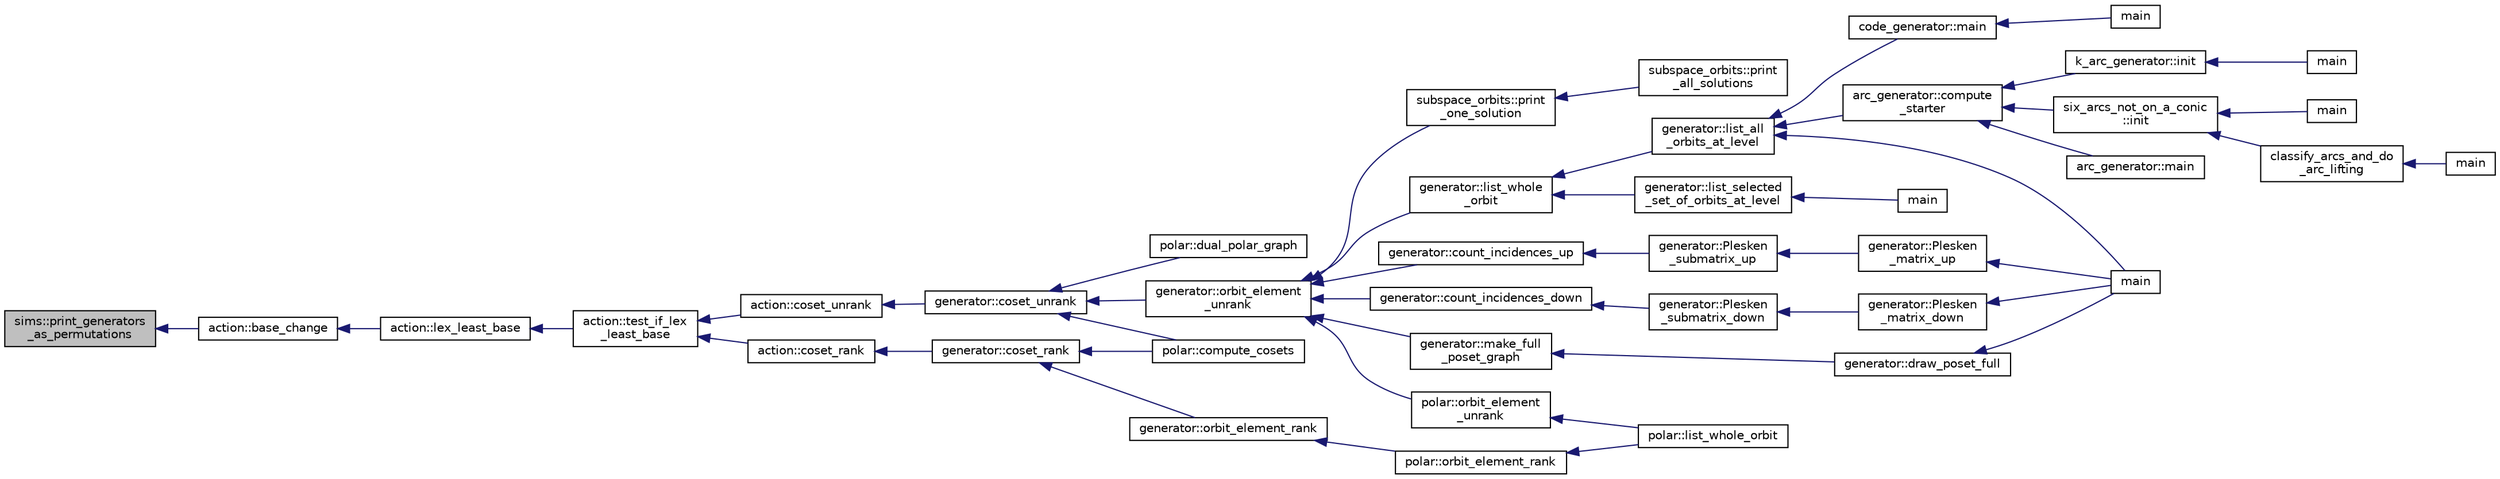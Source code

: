 digraph "sims::print_generators_as_permutations"
{
  edge [fontname="Helvetica",fontsize="10",labelfontname="Helvetica",labelfontsize="10"];
  node [fontname="Helvetica",fontsize="10",shape=record];
  rankdir="LR";
  Node9087 [label="sims::print_generators\l_as_permutations",height=0.2,width=0.4,color="black", fillcolor="grey75", style="filled", fontcolor="black"];
  Node9087 -> Node9088 [dir="back",color="midnightblue",fontsize="10",style="solid",fontname="Helvetica"];
  Node9088 [label="action::base_change",height=0.2,width=0.4,color="black", fillcolor="white", style="filled",URL="$d2/d86/classaction.html#a1cab1a81da804692affaf9b7060c90f6"];
  Node9088 -> Node9089 [dir="back",color="midnightblue",fontsize="10",style="solid",fontname="Helvetica"];
  Node9089 [label="action::lex_least_base",height=0.2,width=0.4,color="black", fillcolor="white", style="filled",URL="$d2/d86/classaction.html#a9a2ef76acebb468140a74f3a6af8eb88"];
  Node9089 -> Node9090 [dir="back",color="midnightblue",fontsize="10",style="solid",fontname="Helvetica"];
  Node9090 [label="action::test_if_lex\l_least_base",height=0.2,width=0.4,color="black", fillcolor="white", style="filled",URL="$d2/d86/classaction.html#afb63a2be19013fcf35337553d7c08eda"];
  Node9090 -> Node9091 [dir="back",color="midnightblue",fontsize="10",style="solid",fontname="Helvetica"];
  Node9091 [label="action::coset_unrank",height=0.2,width=0.4,color="black", fillcolor="white", style="filled",URL="$d2/d86/classaction.html#aeabf488f671d4e77a8a892eb58d82b34"];
  Node9091 -> Node9092 [dir="back",color="midnightblue",fontsize="10",style="solid",fontname="Helvetica"];
  Node9092 [label="generator::coset_unrank",height=0.2,width=0.4,color="black", fillcolor="white", style="filled",URL="$d7/d73/classgenerator.html#a489f02ee804f130f666029a46020aaf6"];
  Node9092 -> Node9093 [dir="back",color="midnightblue",fontsize="10",style="solid",fontname="Helvetica"];
  Node9093 [label="polar::compute_cosets",height=0.2,width=0.4,color="black", fillcolor="white", style="filled",URL="$da/d1c/classpolar.html#a1fae83636607982bad299fd84380fc40"];
  Node9092 -> Node9094 [dir="back",color="midnightblue",fontsize="10",style="solid",fontname="Helvetica"];
  Node9094 [label="polar::dual_polar_graph",height=0.2,width=0.4,color="black", fillcolor="white", style="filled",URL="$da/d1c/classpolar.html#a6e5e2b0d9d3447cac72cb82ce3d2e9e5"];
  Node9092 -> Node9095 [dir="back",color="midnightblue",fontsize="10",style="solid",fontname="Helvetica"];
  Node9095 [label="generator::orbit_element\l_unrank",height=0.2,width=0.4,color="black", fillcolor="white", style="filled",URL="$d7/d73/classgenerator.html#a26a8d0b1964170e19dcbd37fa0a4957f"];
  Node9095 -> Node9096 [dir="back",color="midnightblue",fontsize="10",style="solid",fontname="Helvetica"];
  Node9096 [label="polar::orbit_element\l_unrank",height=0.2,width=0.4,color="black", fillcolor="white", style="filled",URL="$da/d1c/classpolar.html#abcc67b841c60f84478e531f9facf0b82"];
  Node9096 -> Node9097 [dir="back",color="midnightblue",fontsize="10",style="solid",fontname="Helvetica"];
  Node9097 [label="polar::list_whole_orbit",height=0.2,width=0.4,color="black", fillcolor="white", style="filled",URL="$da/d1c/classpolar.html#a26f04b7c75e45604ab772931ed2916fd"];
  Node9095 -> Node9098 [dir="back",color="midnightblue",fontsize="10",style="solid",fontname="Helvetica"];
  Node9098 [label="generator::list_whole\l_orbit",height=0.2,width=0.4,color="black", fillcolor="white", style="filled",URL="$d7/d73/classgenerator.html#aa102d1c1e32f0cd1dafeab1e0d1c18c1"];
  Node9098 -> Node9099 [dir="back",color="midnightblue",fontsize="10",style="solid",fontname="Helvetica"];
  Node9099 [label="generator::list_all\l_orbits_at_level",height=0.2,width=0.4,color="black", fillcolor="white", style="filled",URL="$d7/d73/classgenerator.html#a650880bf92f9f2bf124d4ead2cc01f70"];
  Node9099 -> Node9100 [dir="back",color="midnightblue",fontsize="10",style="solid",fontname="Helvetica"];
  Node9100 [label="code_generator::main",height=0.2,width=0.4,color="black", fillcolor="white", style="filled",URL="$db/d37/classcode__generator.html#ab3cf3a306e4032c2b471ac95321c599f"];
  Node9100 -> Node9101 [dir="back",color="midnightblue",fontsize="10",style="solid",fontname="Helvetica"];
  Node9101 [label="main",height=0.2,width=0.4,color="black", fillcolor="white", style="filled",URL="$d4/d4f/codes_8_c.html#a217dbf8b442f20279ea00b898af96f52"];
  Node9099 -> Node9102 [dir="back",color="midnightblue",fontsize="10",style="solid",fontname="Helvetica"];
  Node9102 [label="main",height=0.2,width=0.4,color="black", fillcolor="white", style="filled",URL="$de/d2d/graph_2graph_8_c.html#a217dbf8b442f20279ea00b898af96f52"];
  Node9099 -> Node9103 [dir="back",color="midnightblue",fontsize="10",style="solid",fontname="Helvetica"];
  Node9103 [label="arc_generator::compute\l_starter",height=0.2,width=0.4,color="black", fillcolor="white", style="filled",URL="$d4/d21/classarc__generator.html#aad1dcec3a1c302e743d574bd1ac857d9"];
  Node9103 -> Node9104 [dir="back",color="midnightblue",fontsize="10",style="solid",fontname="Helvetica"];
  Node9104 [label="arc_generator::main",height=0.2,width=0.4,color="black", fillcolor="white", style="filled",URL="$d4/d21/classarc__generator.html#ad80140b51b165dad1fe6ab232be7829a"];
  Node9103 -> Node9105 [dir="back",color="midnightblue",fontsize="10",style="solid",fontname="Helvetica"];
  Node9105 [label="k_arc_generator::init",height=0.2,width=0.4,color="black", fillcolor="white", style="filled",URL="$d6/dd8/classk__arc__generator.html#a6036d9f52ede9f8ca681505626b5361d"];
  Node9105 -> Node9106 [dir="back",color="midnightblue",fontsize="10",style="solid",fontname="Helvetica"];
  Node9106 [label="main",height=0.2,width=0.4,color="black", fillcolor="white", style="filled",URL="$d6/d01/k__arc__generator__main_8_c.html#a217dbf8b442f20279ea00b898af96f52"];
  Node9103 -> Node9107 [dir="back",color="midnightblue",fontsize="10",style="solid",fontname="Helvetica"];
  Node9107 [label="six_arcs_not_on_a_conic\l::init",height=0.2,width=0.4,color="black", fillcolor="white", style="filled",URL="$d8/de6/classsix__arcs__not__on__a__conic.html#a7a4d5cf8a098488729934cfa8a70944a"];
  Node9107 -> Node9108 [dir="back",color="midnightblue",fontsize="10",style="solid",fontname="Helvetica"];
  Node9108 [label="classify_arcs_and_do\l_arc_lifting",height=0.2,width=0.4,color="black", fillcolor="white", style="filled",URL="$d6/dc3/arc__lifting__main_8_c.html#afdd7be16f16b8c71e9a72fe5f6a0b59c"];
  Node9108 -> Node9109 [dir="back",color="midnightblue",fontsize="10",style="solid",fontname="Helvetica"];
  Node9109 [label="main",height=0.2,width=0.4,color="black", fillcolor="white", style="filled",URL="$d6/dc3/arc__lifting__main_8_c.html#a217dbf8b442f20279ea00b898af96f52"];
  Node9107 -> Node9110 [dir="back",color="midnightblue",fontsize="10",style="solid",fontname="Helvetica"];
  Node9110 [label="main",height=0.2,width=0.4,color="black", fillcolor="white", style="filled",URL="$d2/dfa/create__surface__main_8_c.html#a217dbf8b442f20279ea00b898af96f52"];
  Node9098 -> Node9111 [dir="back",color="midnightblue",fontsize="10",style="solid",fontname="Helvetica"];
  Node9111 [label="generator::list_selected\l_set_of_orbits_at_level",height=0.2,width=0.4,color="black", fillcolor="white", style="filled",URL="$d7/d73/classgenerator.html#a391f8ad3ba736baedd3dd2b7e31a0a62"];
  Node9111 -> Node9112 [dir="back",color="midnightblue",fontsize="10",style="solid",fontname="Helvetica"];
  Node9112 [label="main",height=0.2,width=0.4,color="black", fillcolor="white", style="filled",URL="$da/dd5/subspace__orbits__main_8_c.html#a217dbf8b442f20279ea00b898af96f52"];
  Node9095 -> Node9113 [dir="back",color="midnightblue",fontsize="10",style="solid",fontname="Helvetica"];
  Node9113 [label="generator::count_incidences_up",height=0.2,width=0.4,color="black", fillcolor="white", style="filled",URL="$d7/d73/classgenerator.html#a9d833d8494072c07de28b8f0e9b8155d"];
  Node9113 -> Node9114 [dir="back",color="midnightblue",fontsize="10",style="solid",fontname="Helvetica"];
  Node9114 [label="generator::Plesken\l_submatrix_up",height=0.2,width=0.4,color="black", fillcolor="white", style="filled",URL="$d7/d73/classgenerator.html#ad3d2ebc7da6268d878c5acfc5feefca5"];
  Node9114 -> Node9115 [dir="back",color="midnightblue",fontsize="10",style="solid",fontname="Helvetica"];
  Node9115 [label="generator::Plesken\l_matrix_up",height=0.2,width=0.4,color="black", fillcolor="white", style="filled",URL="$d7/d73/classgenerator.html#a5944c65399c201b426ea3ab2eb7cfa6e"];
  Node9115 -> Node9102 [dir="back",color="midnightblue",fontsize="10",style="solid",fontname="Helvetica"];
  Node9095 -> Node9116 [dir="back",color="midnightblue",fontsize="10",style="solid",fontname="Helvetica"];
  Node9116 [label="generator::count_incidences_down",height=0.2,width=0.4,color="black", fillcolor="white", style="filled",URL="$d7/d73/classgenerator.html#aef9312d2eab8e5ff47228fc5cdab3262"];
  Node9116 -> Node9117 [dir="back",color="midnightblue",fontsize="10",style="solid",fontname="Helvetica"];
  Node9117 [label="generator::Plesken\l_submatrix_down",height=0.2,width=0.4,color="black", fillcolor="white", style="filled",URL="$d7/d73/classgenerator.html#a8671e3798fb19accfa92c41d7389a8eb"];
  Node9117 -> Node9118 [dir="back",color="midnightblue",fontsize="10",style="solid",fontname="Helvetica"];
  Node9118 [label="generator::Plesken\l_matrix_down",height=0.2,width=0.4,color="black", fillcolor="white", style="filled",URL="$d7/d73/classgenerator.html#aa1ae9d8cbaa9d7012e7796499e4c93e9"];
  Node9118 -> Node9102 [dir="back",color="midnightblue",fontsize="10",style="solid",fontname="Helvetica"];
  Node9095 -> Node9119 [dir="back",color="midnightblue",fontsize="10",style="solid",fontname="Helvetica"];
  Node9119 [label="generator::make_full\l_poset_graph",height=0.2,width=0.4,color="black", fillcolor="white", style="filled",URL="$d7/d73/classgenerator.html#ab6415c4a8fbcc54c470448935a95aa56"];
  Node9119 -> Node9120 [dir="back",color="midnightblue",fontsize="10",style="solid",fontname="Helvetica"];
  Node9120 [label="generator::draw_poset_full",height=0.2,width=0.4,color="black", fillcolor="white", style="filled",URL="$d7/d73/classgenerator.html#a6f7f90e50993905db31342536ac59d8c"];
  Node9120 -> Node9102 [dir="back",color="midnightblue",fontsize="10",style="solid",fontname="Helvetica"];
  Node9095 -> Node9121 [dir="back",color="midnightblue",fontsize="10",style="solid",fontname="Helvetica"];
  Node9121 [label="subspace_orbits::print\l_one_solution",height=0.2,width=0.4,color="black", fillcolor="white", style="filled",URL="$d2/d9f/classsubspace__orbits.html#a9047cdfdfc64339f714ffe5e12a4b35f"];
  Node9121 -> Node9122 [dir="back",color="midnightblue",fontsize="10",style="solid",fontname="Helvetica"];
  Node9122 [label="subspace_orbits::print\l_all_solutions",height=0.2,width=0.4,color="black", fillcolor="white", style="filled",URL="$d2/d9f/classsubspace__orbits.html#ab3b725a940c2efd222746887c266d9de"];
  Node9090 -> Node9123 [dir="back",color="midnightblue",fontsize="10",style="solid",fontname="Helvetica"];
  Node9123 [label="action::coset_rank",height=0.2,width=0.4,color="black", fillcolor="white", style="filled",URL="$d2/d86/classaction.html#a5757c5b9562366be88526cc943c015e0"];
  Node9123 -> Node9124 [dir="back",color="midnightblue",fontsize="10",style="solid",fontname="Helvetica"];
  Node9124 [label="generator::coset_rank",height=0.2,width=0.4,color="black", fillcolor="white", style="filled",URL="$d7/d73/classgenerator.html#aee00240c0ae71885dd9d23b5423c56d9"];
  Node9124 -> Node9093 [dir="back",color="midnightblue",fontsize="10",style="solid",fontname="Helvetica"];
  Node9124 -> Node9125 [dir="back",color="midnightblue",fontsize="10",style="solid",fontname="Helvetica"];
  Node9125 [label="generator::orbit_element_rank",height=0.2,width=0.4,color="black", fillcolor="white", style="filled",URL="$d7/d73/classgenerator.html#a98e10a923dffa737fdb6ebc703d53fae"];
  Node9125 -> Node9126 [dir="back",color="midnightblue",fontsize="10",style="solid",fontname="Helvetica"];
  Node9126 [label="polar::orbit_element_rank",height=0.2,width=0.4,color="black", fillcolor="white", style="filled",URL="$da/d1c/classpolar.html#a70551ff23175b280b66bce27fe200275"];
  Node9126 -> Node9097 [dir="back",color="midnightblue",fontsize="10",style="solid",fontname="Helvetica"];
}
